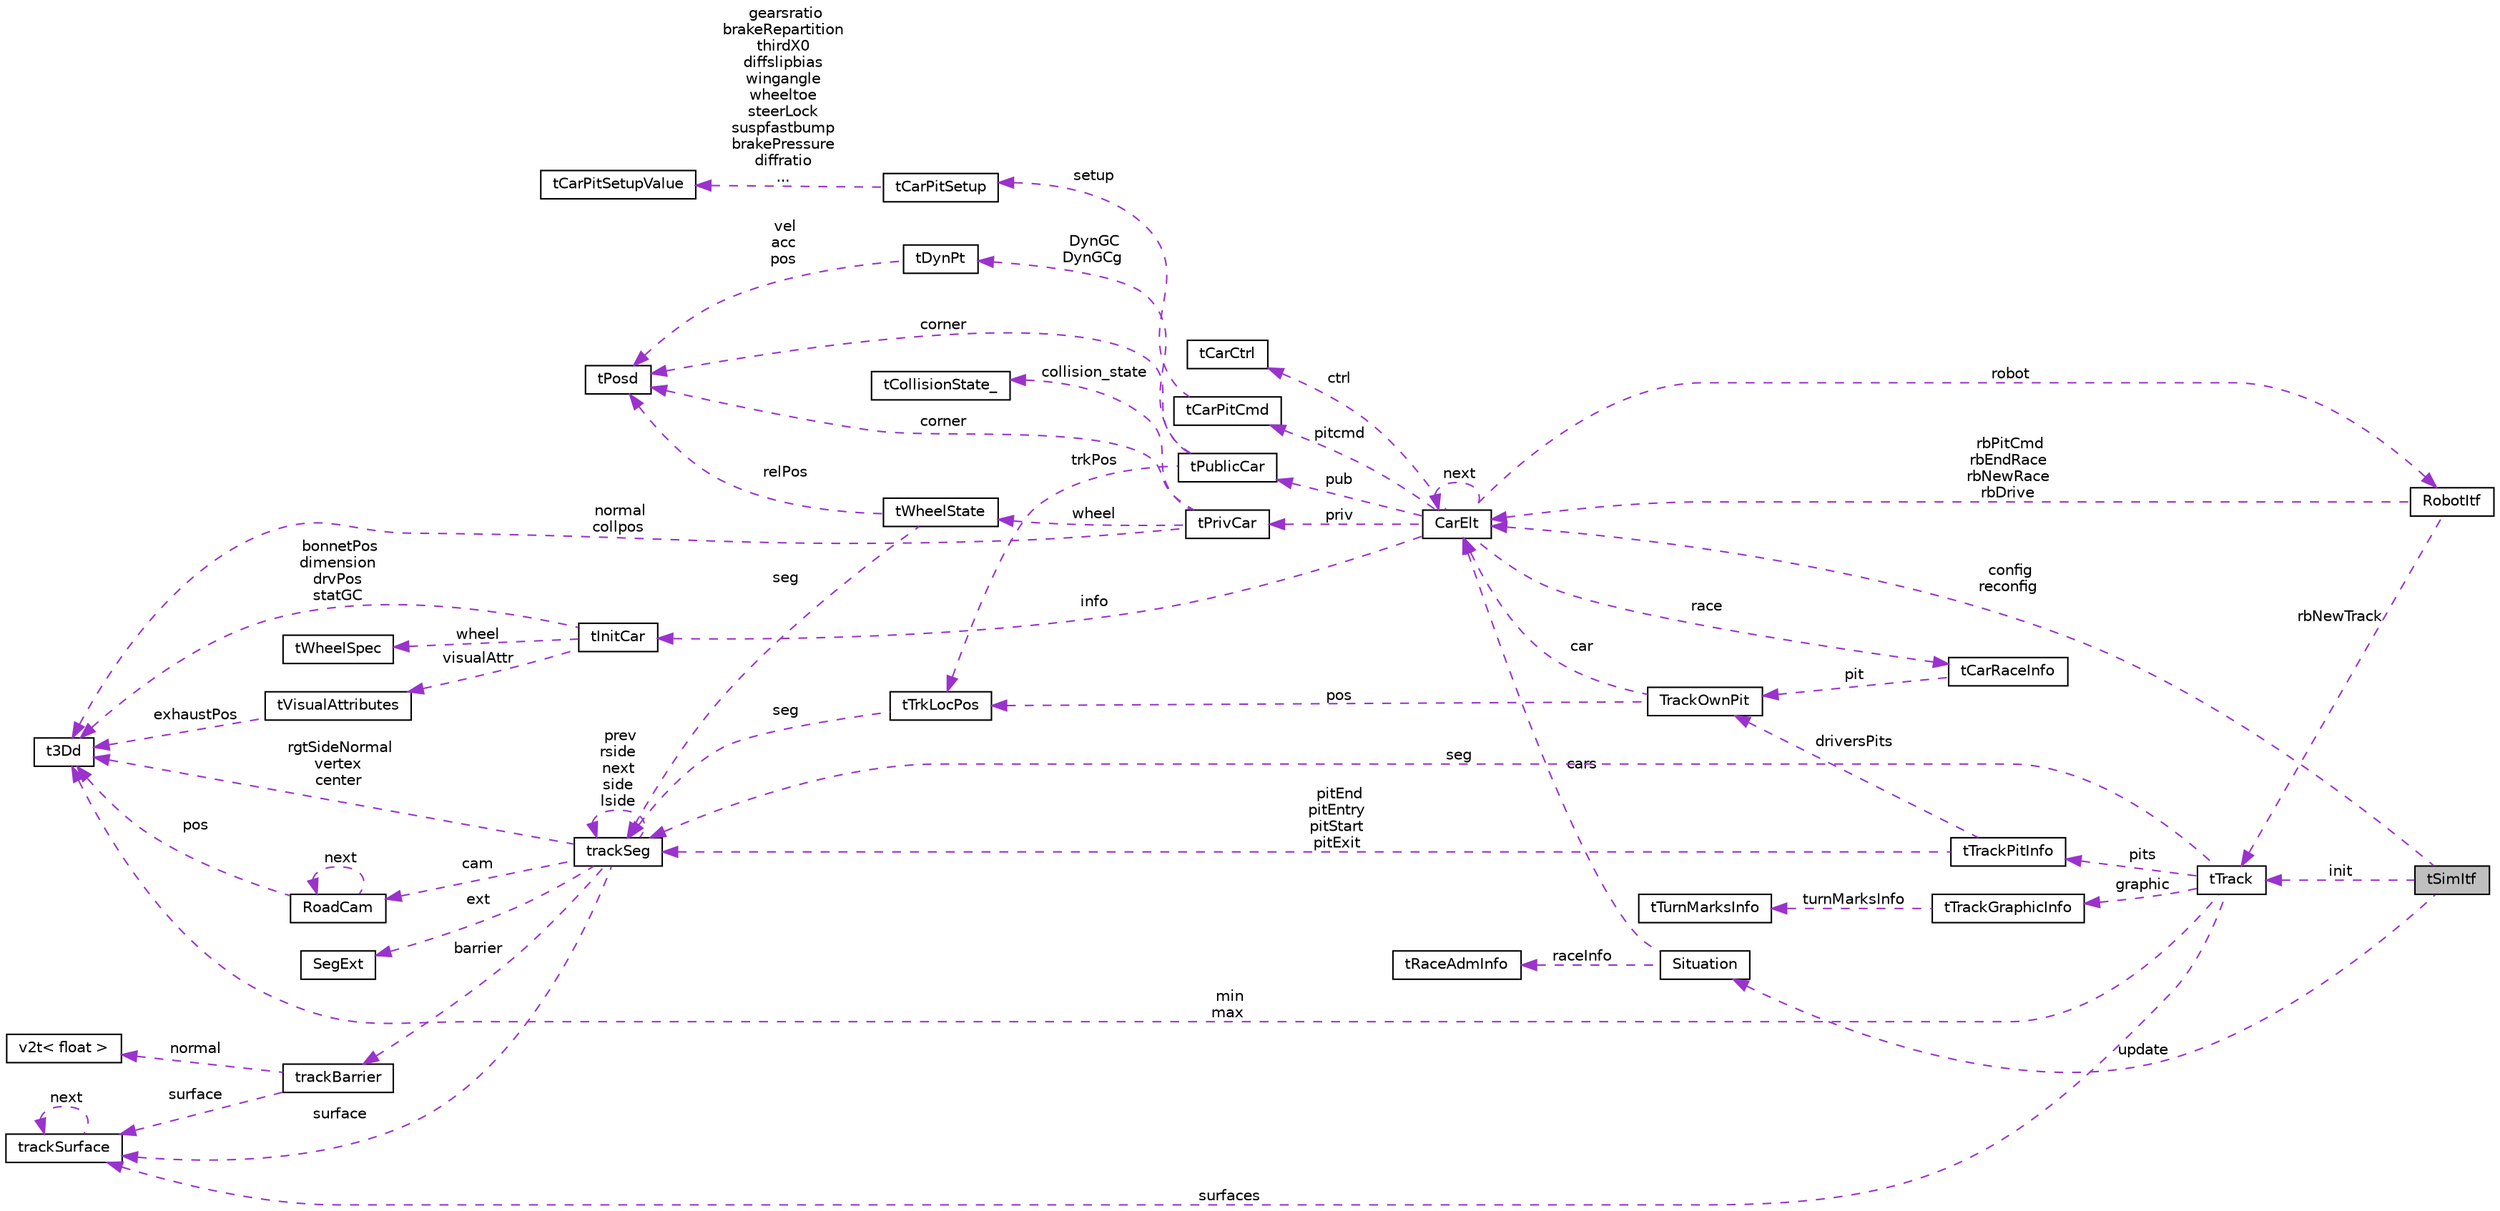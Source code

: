 digraph "tSimItf"
{
  edge [fontname="Helvetica",fontsize="10",labelfontname="Helvetica",labelfontsize="10"];
  node [fontname="Helvetica",fontsize="10",shape=record];
  rankdir="LR";
  Node1 [label="tSimItf",height=0.2,width=0.4,color="black", fillcolor="grey75", style="filled", fontcolor="black"];
  Node2 -> Node1 [dir="back",color="darkorchid3",fontsize="10",style="dashed",label=" update" ,fontname="Helvetica"];
  Node2 [label="Situation",height=0.2,width=0.4,color="black", fillcolor="white", style="filled",URL="$struct_situation.html",tooltip="cars situation used to inform the GUI and the drivers "];
  Node3 -> Node2 [dir="back",color="darkorchid3",fontsize="10",style="dashed",label=" raceInfo" ,fontname="Helvetica"];
  Node3 [label="tRaceAdmInfo",height=0.2,width=0.4,color="black", fillcolor="white", style="filled",URL="$structt_race_adm_info.html",tooltip="General info on current race. "];
  Node4 -> Node2 [dir="back",color="darkorchid3",fontsize="10",style="dashed",label=" cars" ,fontname="Helvetica"];
  Node4 [label="CarElt",height=0.2,width=0.4,color="black", fillcolor="white", style="filled",URL="$struct_car_elt.html",tooltip="Car structure (tCarElt). "];
  Node5 -> Node4 [dir="back",color="darkorchid3",fontsize="10",style="dashed",label=" robot" ,fontname="Helvetica"];
  Node5 [label="RobotItf",height=0.2,width=0.4,color="black", fillcolor="white", style="filled",URL="$struct_robot_itf.html",tooltip="Interface Structure for Robots. "];
  Node4 -> Node5 [dir="back",color="darkorchid3",fontsize="10",style="dashed",label=" rbPitCmd\nrbEndRace\nrbNewRace\nrbDrive" ,fontname="Helvetica"];
  Node6 -> Node5 [dir="back",color="darkorchid3",fontsize="10",style="dashed",label=" rbNewTrack" ,fontname="Helvetica"];
  Node6 [label="tTrack",height=0.2,width=0.4,color="black", fillcolor="white", style="filled",URL="$structt_track.html",tooltip="Track structure. "];
  Node7 -> Node6 [dir="back",color="darkorchid3",fontsize="10",style="dashed",label=" min\nmax" ,fontname="Helvetica"];
  Node7 [label="t3Dd",height=0.2,width=0.4,color="black", fillcolor="white", style="filled",URL="$structt3_dd.html",tooltip="3D point. "];
  Node8 -> Node6 [dir="back",color="darkorchid3",fontsize="10",style="dashed",label=" surfaces" ,fontname="Helvetica"];
  Node8 [label="trackSurface",height=0.2,width=0.4,color="black", fillcolor="white", style="filled",URL="$structtrack_surface.html",tooltip="Surface. "];
  Node8 -> Node8 [dir="back",color="darkorchid3",fontsize="10",style="dashed",label=" next" ,fontname="Helvetica"];
  Node9 -> Node6 [dir="back",color="darkorchid3",fontsize="10",style="dashed",label=" pits" ,fontname="Helvetica"];
  Node9 [label="tTrackPitInfo",height=0.2,width=0.4,color="black", fillcolor="white", style="filled",URL="$structt_track_pit_info.html",tooltip="Pits Info Structure. "];
  Node10 -> Node9 [dir="back",color="darkorchid3",fontsize="10",style="dashed",label=" driversPits" ,fontname="Helvetica"];
  Node10 [label="TrackOwnPit",height=0.2,width=0.4,color="black", fillcolor="white", style="filled",URL="$struct_track_own_pit.html",tooltip="Driver&#39;s pit. "];
  Node11 -> Node10 [dir="back",color="darkorchid3",fontsize="10",style="dashed",label=" pos" ,fontname="Helvetica"];
  Node11 [label="tTrkLocPos",height=0.2,width=0.4,color="black", fillcolor="white", style="filled",URL="$structt_trk_loc_pos.html",tooltip="Location on the track in local coordinates. "];
  Node12 -> Node11 [dir="back",color="darkorchid3",fontsize="10",style="dashed",label=" seg" ,fontname="Helvetica"];
  Node12 [label="trackSeg",height=0.2,width=0.4,color="black", fillcolor="white", style="filled",URL="$structtrack_seg.html",tooltip="Track segment (tTrackSeg) The segments can be straights (type TR_STR): (the track goes from the right..."];
  Node7 -> Node12 [dir="back",color="darkorchid3",fontsize="10",style="dashed",label=" rgtSideNormal\nvertex\ncenter" ,fontname="Helvetica"];
  Node13 -> Node12 [dir="back",color="darkorchid3",fontsize="10",style="dashed",label=" barrier" ,fontname="Helvetica"];
  Node13 [label="trackBarrier",height=0.2,width=0.4,color="black", fillcolor="white", style="filled",URL="$structtrack_barrier.html",tooltip="Barrier. "];
  Node8 -> Node13 [dir="back",color="darkorchid3",fontsize="10",style="dashed",label=" surface" ,fontname="Helvetica"];
  Node14 -> Node13 [dir="back",color="darkorchid3",fontsize="10",style="dashed",label=" normal" ,fontname="Helvetica"];
  Node14 [label="v2t\< float \>",height=0.2,width=0.4,color="black", fillcolor="white", style="filled",URL="$classv2t.html"];
  Node8 -> Node12 [dir="back",color="darkorchid3",fontsize="10",style="dashed",label=" surface" ,fontname="Helvetica"];
  Node15 -> Node12 [dir="back",color="darkorchid3",fontsize="10",style="dashed",label=" cam" ,fontname="Helvetica"];
  Node15 [label="RoadCam",height=0.2,width=0.4,color="black", fillcolor="white", style="filled",URL="$struct_road_cam.html",tooltip="road camera "];
  Node7 -> Node15 [dir="back",color="darkorchid3",fontsize="10",style="dashed",label=" pos" ,fontname="Helvetica"];
  Node15 -> Node15 [dir="back",color="darkorchid3",fontsize="10",style="dashed",label=" next" ,fontname="Helvetica"];
  Node16 -> Node12 [dir="back",color="darkorchid3",fontsize="10",style="dashed",label=" ext" ,fontname="Helvetica"];
  Node16 [label="SegExt",height=0.2,width=0.4,color="black", fillcolor="white", style="filled",URL="$struct_seg_ext.html",tooltip="Extended track segment. "];
  Node12 -> Node12 [dir="back",color="darkorchid3",fontsize="10",style="dashed",label=" prev\nrside\nnext\nside\nlside" ,fontname="Helvetica"];
  Node4 -> Node10 [dir="back",color="darkorchid3",fontsize="10",style="dashed",label=" car" ,fontname="Helvetica"];
  Node12 -> Node9 [dir="back",color="darkorchid3",fontsize="10",style="dashed",label=" pitEnd\npitEntry\npitStart\npitExit" ,fontname="Helvetica"];
  Node17 -> Node6 [dir="back",color="darkorchid3",fontsize="10",style="dashed",label=" graphic" ,fontname="Helvetica"];
  Node17 [label="tTrackGraphicInfo",height=0.2,width=0.4,color="black", fillcolor="white", style="filled",URL="$structt_track_graphic_info.html"];
  Node18 -> Node17 [dir="back",color="darkorchid3",fontsize="10",style="dashed",label=" turnMarksInfo" ,fontname="Helvetica"];
  Node18 [label="tTurnMarksInfo",height=0.2,width=0.4,color="black", fillcolor="white", style="filled",URL="$structt_turn_marks_info.html"];
  Node12 -> Node6 [dir="back",color="darkorchid3",fontsize="10",style="dashed",label=" seg" ,fontname="Helvetica"];
  Node19 -> Node4 [dir="back",color="darkorchid3",fontsize="10",style="dashed",label=" pitcmd" ,fontname="Helvetica"];
  Node19 [label="tCarPitCmd",height=0.2,width=0.4,color="black", fillcolor="white", style="filled",URL="$structt_car_pit_cmd.html",tooltip="Command issued by the car during pit stop. "];
  Node20 -> Node19 [dir="back",color="darkorchid3",fontsize="10",style="dashed",label=" setup" ,fontname="Helvetica"];
  Node20 [label="tCarPitSetup",height=0.2,width=0.4,color="black", fillcolor="white", style="filled",URL="$structt_car_pit_setup.html"];
  Node21 -> Node20 [dir="back",color="darkorchid3",fontsize="10",style="dashed",label=" gearsratio\nbrakeRepartition\nthirdX0\ndiffslipbias\nwingangle\nwheeltoe\nsteerLock\nsuspfastbump\nbrakePressure\ndiffratio\n..." ,fontname="Helvetica"];
  Node21 [label="tCarPitSetupValue",height=0.2,width=0.4,color="black", fillcolor="white", style="filled",URL="$structt_car_pit_setup_value.html"];
  Node22 -> Node4 [dir="back",color="darkorchid3",fontsize="10",style="dashed",label=" info" ,fontname="Helvetica"];
  Node22 [label="tInitCar",height=0.2,width=0.4,color="black", fillcolor="white", style="filled",URL="$structt_init_car.html",tooltip="Static Public info. "];
  Node7 -> Node22 [dir="back",color="darkorchid3",fontsize="10",style="dashed",label=" bonnetPos\ndimension\ndrvPos\nstatGC" ,fontname="Helvetica"];
  Node23 -> Node22 [dir="back",color="darkorchid3",fontsize="10",style="dashed",label=" visualAttr" ,fontname="Helvetica"];
  Node23 [label="tVisualAttributes",height=0.2,width=0.4,color="black", fillcolor="white", style="filled",URL="$structt_visual_attributes.html",tooltip="Static visual attributes. "];
  Node7 -> Node23 [dir="back",color="darkorchid3",fontsize="10",style="dashed",label=" exhaustPos" ,fontname="Helvetica"];
  Node24 -> Node22 [dir="back",color="darkorchid3",fontsize="10",style="dashed",label=" wheel" ,fontname="Helvetica"];
  Node24 [label="tWheelSpec",height=0.2,width=0.4,color="black", fillcolor="white", style="filled",URL="$structt_wheel_spec.html",tooltip="Wheels Specifications. "];
  Node25 -> Node4 [dir="back",color="darkorchid3",fontsize="10",style="dashed",label=" priv" ,fontname="Helvetica"];
  Node25 [label="tPrivCar",height=0.2,width=0.4,color="black", fillcolor="white", style="filled",URL="$structt_priv_car.html",tooltip="Data known only by the driver. "];
  Node7 -> Node25 [dir="back",color="darkorchid3",fontsize="10",style="dashed",label=" normal\ncollpos" ,fontname="Helvetica"];
  Node26 -> Node25 [dir="back",color="darkorchid3",fontsize="10",style="dashed",label=" collision_state" ,fontname="Helvetica"];
  Node26 [label="tCollisionState_",height=0.2,width=0.4,color="black", fillcolor="white", style="filled",URL="$structt_collision_state__.html"];
  Node27 -> Node25 [dir="back",color="darkorchid3",fontsize="10",style="dashed",label=" wheel" ,fontname="Helvetica"];
  Node27 [label="tWheelState",height=0.2,width=0.4,color="black", fillcolor="white", style="filled",URL="$structt_wheel_state.html",tooltip="Dynamic wheel information. "];
  Node28 -> Node27 [dir="back",color="darkorchid3",fontsize="10",style="dashed",label=" relPos" ,fontname="Helvetica"];
  Node28 [label="tPosd",height=0.2,width=0.4,color="black", fillcolor="white", style="filled",URL="$structt_posd.html",tooltip="6 DOF position. "];
  Node12 -> Node27 [dir="back",color="darkorchid3",fontsize="10",style="dashed",label=" seg" ,fontname="Helvetica"];
  Node28 -> Node25 [dir="back",color="darkorchid3",fontsize="10",style="dashed",label=" corner" ,fontname="Helvetica"];
  Node29 -> Node4 [dir="back",color="darkorchid3",fontsize="10",style="dashed",label=" ctrl" ,fontname="Helvetica"];
  Node29 [label="tCarCtrl",height=0.2,width=0.4,color="black", fillcolor="white", style="filled",URL="$structt_car_ctrl.html",tooltip="Info returned by driver during the race. "];
  Node30 -> Node4 [dir="back",color="darkorchid3",fontsize="10",style="dashed",label=" race" ,fontname="Helvetica"];
  Node30 [label="tCarRaceInfo",height=0.2,width=0.4,color="black", fillcolor="white", style="filled",URL="$structt_car_race_info.html",tooltip="Race Administrative info. "];
  Node10 -> Node30 [dir="back",color="darkorchid3",fontsize="10",style="dashed",label=" pit" ,fontname="Helvetica"];
  Node4 -> Node4 [dir="back",color="darkorchid3",fontsize="10",style="dashed",label=" next" ,fontname="Helvetica"];
  Node31 -> Node4 [dir="back",color="darkorchid3",fontsize="10",style="dashed",label=" pub" ,fontname="Helvetica"];
  Node31 [label="tPublicCar",height=0.2,width=0.4,color="black", fillcolor="white", style="filled",URL="$structt_public_car.html",tooltip="Public info on the cars. "];
  Node11 -> Node31 [dir="back",color="darkorchid3",fontsize="10",style="dashed",label=" trkPos" ,fontname="Helvetica"];
  Node32 -> Node31 [dir="back",color="darkorchid3",fontsize="10",style="dashed",label=" DynGC\nDynGCg" ,fontname="Helvetica"];
  Node32 [label="tDynPt",height=0.2,width=0.4,color="black", fillcolor="white", style="filled",URL="$structt_dyn_pt.html",tooltip="Dynamic point structure. "];
  Node28 -> Node32 [dir="back",color="darkorchid3",fontsize="10",style="dashed",label=" vel\nacc\npos" ,fontname="Helvetica"];
  Node28 -> Node31 [dir="back",color="darkorchid3",fontsize="10",style="dashed",label=" corner" ,fontname="Helvetica"];
  Node4 -> Node1 [dir="back",color="darkorchid3",fontsize="10",style="dashed",label=" config\nreconfig" ,fontname="Helvetica"];
  Node6 -> Node1 [dir="back",color="darkorchid3",fontsize="10",style="dashed",label=" init" ,fontname="Helvetica"];
}
